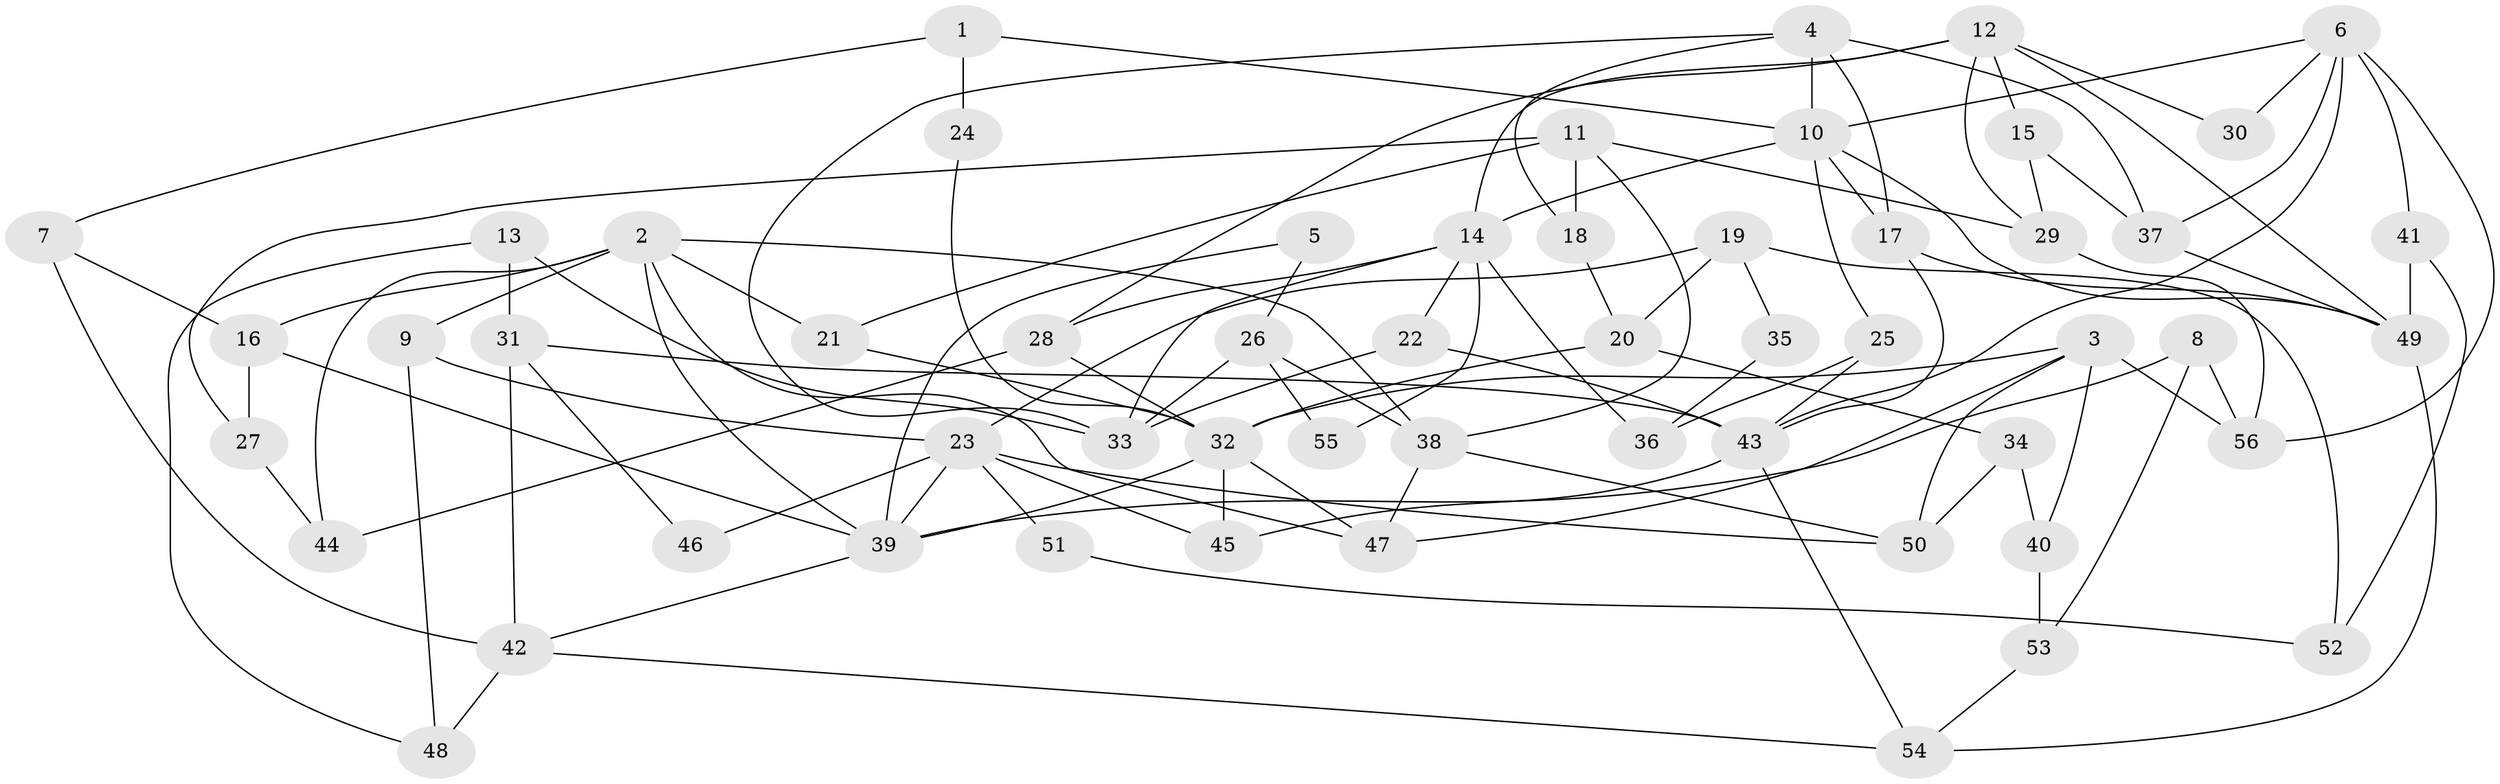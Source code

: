 // Generated by graph-tools (version 1.1) at 2025/11/02/27/25 16:11:19]
// undirected, 56 vertices, 112 edges
graph export_dot {
graph [start="1"]
  node [color=gray90,style=filled];
  1;
  2;
  3;
  4;
  5;
  6;
  7;
  8;
  9;
  10;
  11;
  12;
  13;
  14;
  15;
  16;
  17;
  18;
  19;
  20;
  21;
  22;
  23;
  24;
  25;
  26;
  27;
  28;
  29;
  30;
  31;
  32;
  33;
  34;
  35;
  36;
  37;
  38;
  39;
  40;
  41;
  42;
  43;
  44;
  45;
  46;
  47;
  48;
  49;
  50;
  51;
  52;
  53;
  54;
  55;
  56;
  1 -- 10;
  1 -- 7;
  1 -- 24;
  2 -- 39;
  2 -- 16;
  2 -- 9;
  2 -- 21;
  2 -- 38;
  2 -- 44;
  2 -- 47;
  3 -- 32;
  3 -- 56;
  3 -- 40;
  3 -- 47;
  3 -- 50;
  4 -- 33;
  4 -- 10;
  4 -- 17;
  4 -- 18;
  4 -- 37;
  5 -- 39;
  5 -- 26;
  6 -- 10;
  6 -- 37;
  6 -- 30;
  6 -- 41;
  6 -- 43;
  6 -- 56;
  7 -- 16;
  7 -- 42;
  8 -- 56;
  8 -- 39;
  8 -- 53;
  9 -- 23;
  9 -- 48;
  10 -- 17;
  10 -- 14;
  10 -- 25;
  10 -- 49;
  11 -- 21;
  11 -- 38;
  11 -- 18;
  11 -- 27;
  11 -- 29;
  12 -- 29;
  12 -- 49;
  12 -- 14;
  12 -- 15;
  12 -- 28;
  12 -- 30;
  13 -- 33;
  13 -- 48;
  13 -- 31;
  14 -- 28;
  14 -- 22;
  14 -- 33;
  14 -- 36;
  14 -- 55;
  15 -- 37;
  15 -- 29;
  16 -- 39;
  16 -- 27;
  17 -- 43;
  17 -- 49;
  18 -- 20;
  19 -- 23;
  19 -- 20;
  19 -- 35;
  19 -- 52;
  20 -- 32;
  20 -- 34;
  21 -- 32;
  22 -- 43;
  22 -- 33;
  23 -- 39;
  23 -- 50;
  23 -- 45;
  23 -- 46;
  23 -- 51;
  24 -- 32;
  25 -- 43;
  25 -- 36;
  26 -- 38;
  26 -- 33;
  26 -- 55;
  27 -- 44;
  28 -- 32;
  28 -- 44;
  29 -- 56;
  31 -- 43;
  31 -- 42;
  31 -- 46;
  32 -- 45;
  32 -- 47;
  32 -- 39;
  34 -- 50;
  34 -- 40;
  35 -- 36;
  37 -- 49;
  38 -- 47;
  38 -- 50;
  39 -- 42;
  40 -- 53;
  41 -- 49;
  41 -- 52;
  42 -- 54;
  42 -- 48;
  43 -- 54;
  43 -- 45;
  49 -- 54;
  51 -- 52;
  53 -- 54;
}
